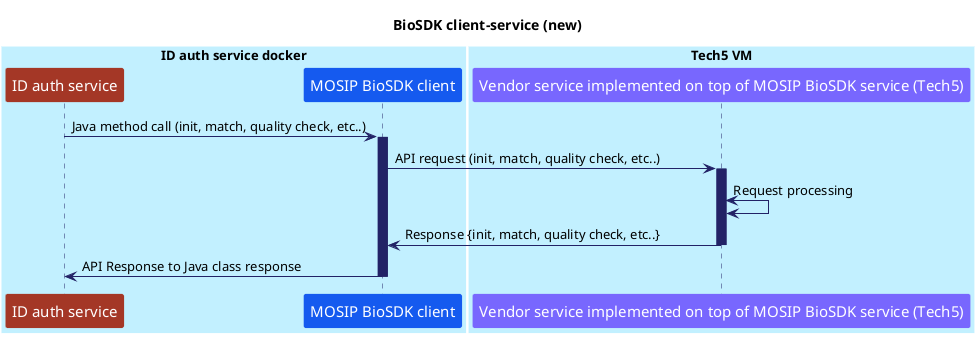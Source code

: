 @startuml
title BioSDK client-service (new)

skinparam useBetaStyle false
skinparam componentStyle uml1
skinparam shadowing false
'skinparam SequenceGroupHeaderFontColor #application
skinparam sequence {
    ArrowColor #222266
    LifeLineBorderColor #222266
    LifeLineBackgroundColor #222266

    ParticipantBorderColor #application
    ParticipantBackgroundColor #155AEF
    ParticipantFontName Droid Sans Mono
    ParticipantFontSize 15
    ParticipantFontColor #ffffff

    BoxBackgroundColor #application
    BoxBorderColor #ffffff

    GroupHeaderFontColor #ffffff
    GroupBackgroundColor #155AEF
    GroupBorderColor #155AEF
}

box "ID auth service docker"
participant  "ID auth service" as auth #a43726
participant  "MOSIP BioSDK client" as client
end box

box "Tech5 VM"
participant  "Vendor service implemented on top of MOSIP BioSDK service (Tech5)" as t5service #7867FE
end box

auth -> client: Java method call (init, match, quality check, etc..)
activate client
client -> t5service: API request (init, match, quality check, etc..)
activate t5service
t5service <-> t5service: Request processing
t5service -> client: Response {init, match, quality check, etc..}
deactivate t5service
client -> auth: API Response to Java class response
deactivate client
@enduml